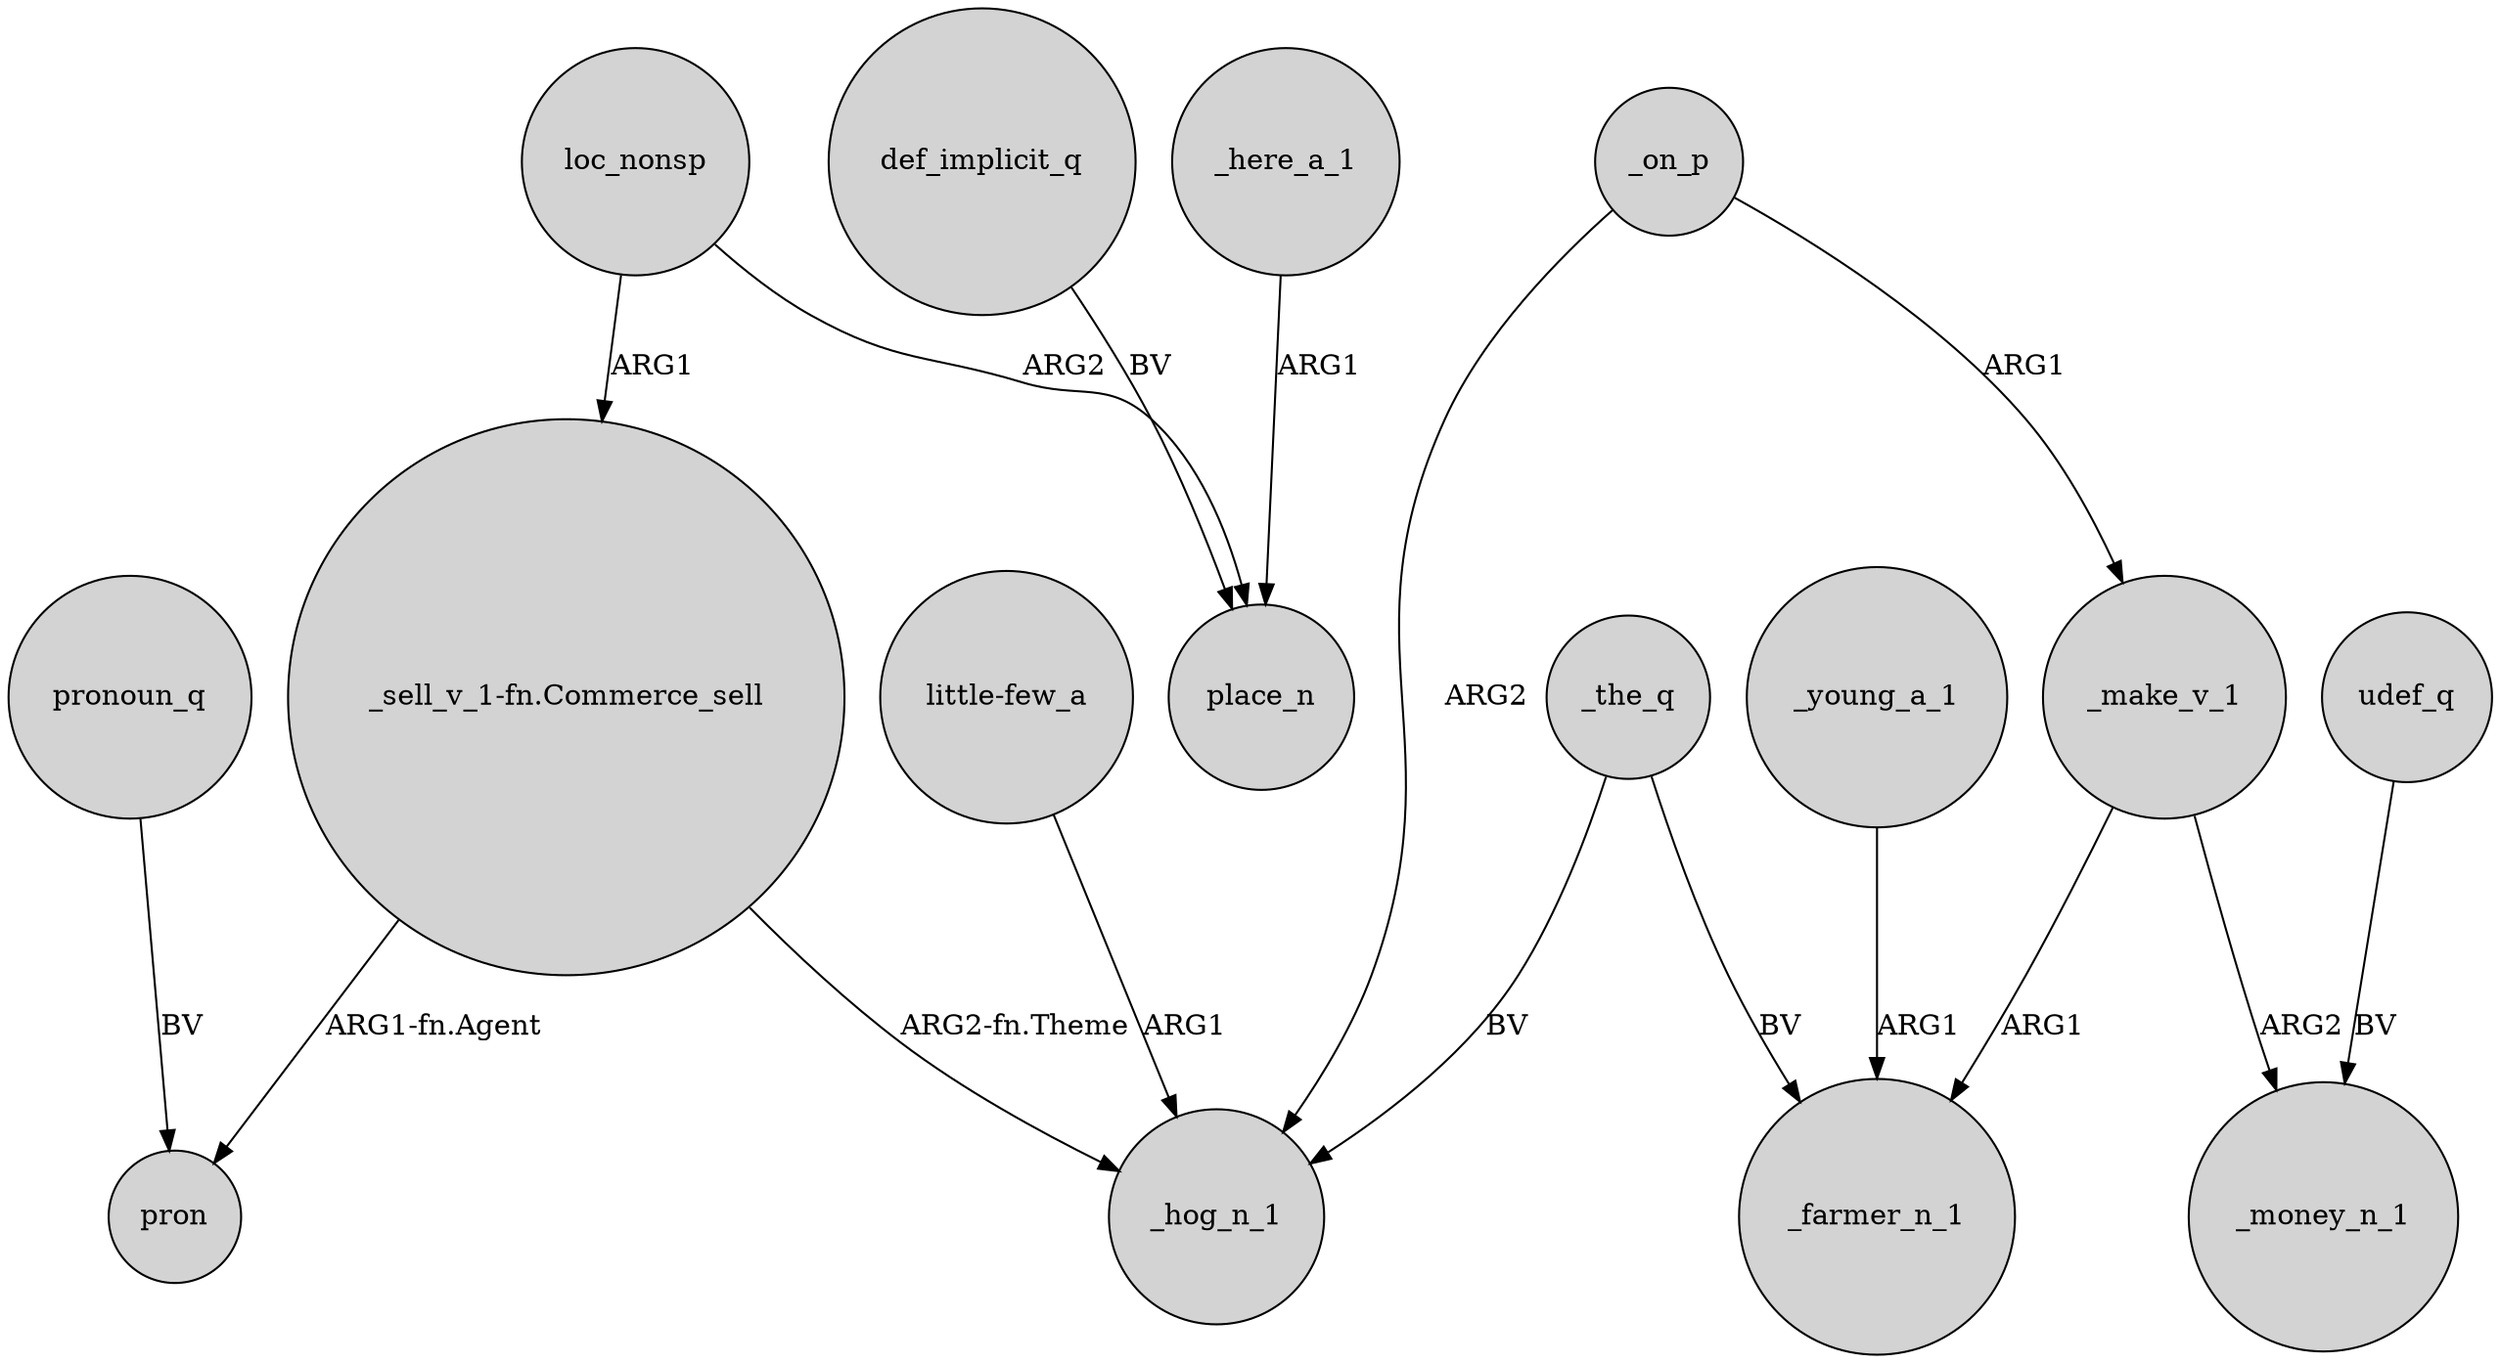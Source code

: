 digraph {
	node [shape=circle style=filled]
	_the_q -> _hog_n_1 [label=BV]
	_make_v_1 -> _money_n_1 [label=ARG2]
	loc_nonsp -> place_n [label=ARG2]
	udef_q -> _money_n_1 [label=BV]
	def_implicit_q -> place_n [label=BV]
	_here_a_1 -> place_n [label=ARG1]
	"_sell_v_1-fn.Commerce_sell" -> pron [label="ARG1-fn.Agent"]
	"little-few_a" -> _hog_n_1 [label=ARG1]
	loc_nonsp -> "_sell_v_1-fn.Commerce_sell" [label=ARG1]
	_young_a_1 -> _farmer_n_1 [label=ARG1]
	"_sell_v_1-fn.Commerce_sell" -> _hog_n_1 [label="ARG2-fn.Theme"]
	_make_v_1 -> _farmer_n_1 [label=ARG1]
	_on_p -> _make_v_1 [label=ARG1]
	_on_p -> _hog_n_1 [label=ARG2]
	_the_q -> _farmer_n_1 [label=BV]
	pronoun_q -> pron [label=BV]
}
